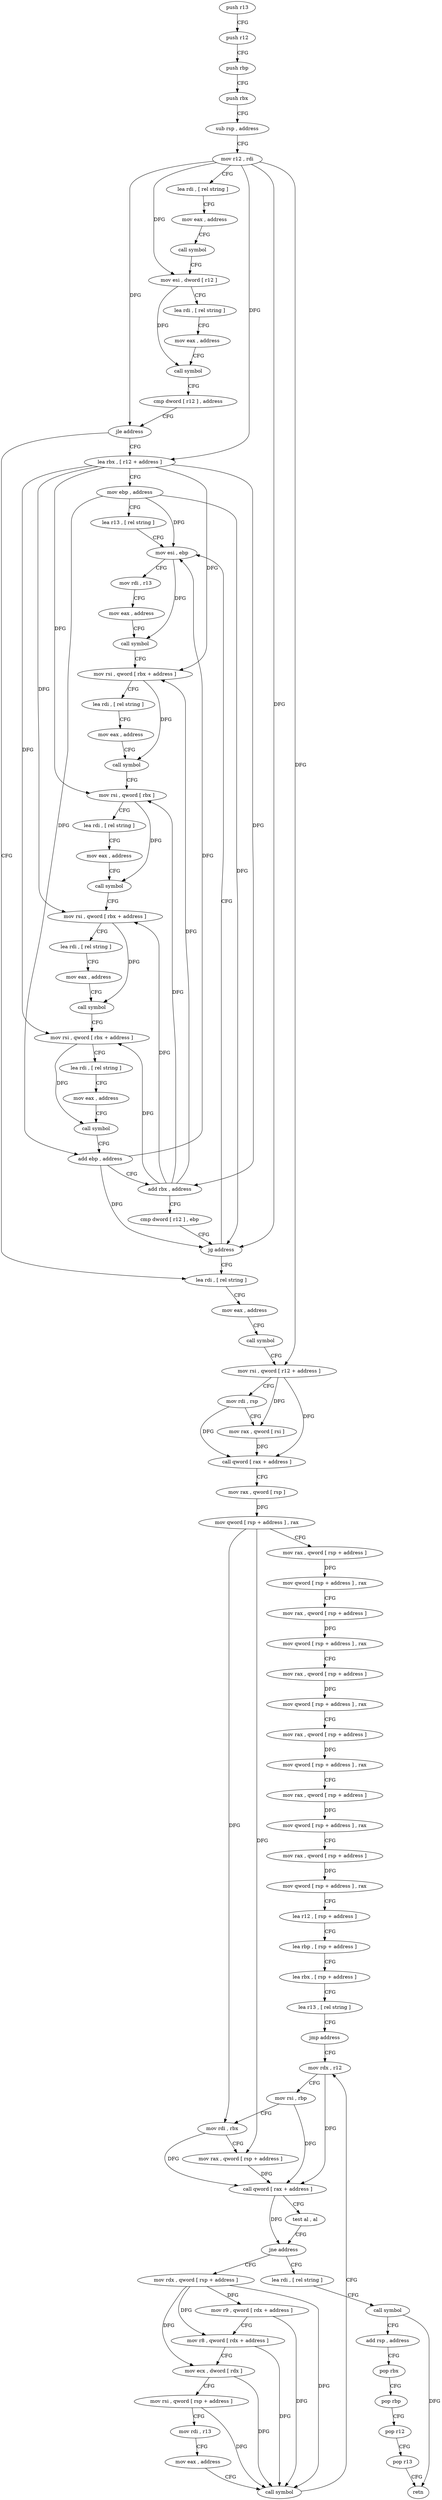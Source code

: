 digraph "func" {
"79628" [label = "push r13" ]
"79630" [label = "push r12" ]
"79632" [label = "push rbp" ]
"79633" [label = "push rbx" ]
"79634" [label = "sub rsp , address" ]
"79641" [label = "mov r12 , rdi" ]
"79644" [label = "lea rdi , [ rel string ]" ]
"79651" [label = "mov eax , address" ]
"79656" [label = "call symbol" ]
"79661" [label = "mov esi , dword [ r12 ]" ]
"79665" [label = "lea rdi , [ rel string ]" ]
"79672" [label = "mov eax , address" ]
"79677" [label = "call symbol" ]
"79682" [label = "cmp dword [ r12 ] , address" ]
"79687" [label = "jle address" ]
"79824" [label = "lea rdi , [ rel string ]" ]
"79693" [label = "lea rbx , [ r12 + address ]" ]
"79831" [label = "mov eax , address" ]
"79836" [label = "call symbol" ]
"79841" [label = "mov rsi , qword [ r12 + address ]" ]
"79849" [label = "mov rdi , rsp" ]
"79852" [label = "mov rax , qword [ rsi ]" ]
"79855" [label = "call qword [ rax + address ]" ]
"79861" [label = "mov rax , qword [ rsp ]" ]
"79865" [label = "mov qword [ rsp + address ] , rax" ]
"79870" [label = "mov rax , qword [ rsp + address ]" ]
"79875" [label = "mov qword [ rsp + address ] , rax" ]
"79880" [label = "mov rax , qword [ rsp + address ]" ]
"79885" [label = "mov qword [ rsp + address ] , rax" ]
"79890" [label = "mov rax , qword [ rsp + address ]" ]
"79895" [label = "mov qword [ rsp + address ] , rax" ]
"79900" [label = "mov rax , qword [ rsp + address ]" ]
"79905" [label = "mov qword [ rsp + address ] , rax" ]
"79910" [label = "mov rax , qword [ rsp + address ]" ]
"79915" [label = "mov qword [ rsp + address ] , rax" ]
"79920" [label = "mov rax , qword [ rsp + address ]" ]
"79925" [label = "mov qword [ rsp + address ] , rax" ]
"79933" [label = "lea r12 , [ rsp + address ]" ]
"79938" [label = "lea rbp , [ rsp + address ]" ]
"79943" [label = "lea rbx , [ rsp + address ]" ]
"79948" [label = "lea r13 , [ rel string ]" ]
"79955" [label = "jmp address" ]
"79990" [label = "mov rdx , r12" ]
"79698" [label = "mov ebp , address" ]
"79703" [label = "lea r13 , [ rel string ]" ]
"79710" [label = "mov esi , ebp" ]
"79993" [label = "mov rsi , rbp" ]
"79996" [label = "mov rdi , rbx" ]
"79999" [label = "mov rax , qword [ rsp + address ]" ]
"80004" [label = "call qword [ rax + address ]" ]
"80010" [label = "test al , al" ]
"80012" [label = "jne address" ]
"79957" [label = "mov rdx , qword [ rsp + address ]" ]
"80014" [label = "lea rdi , [ rel string ]" ]
"79712" [label = "mov rdi , r13" ]
"79715" [label = "mov eax , address" ]
"79720" [label = "call symbol" ]
"79725" [label = "mov rsi , qword [ rbx + address ]" ]
"79732" [label = "lea rdi , [ rel string ]" ]
"79739" [label = "mov eax , address" ]
"79744" [label = "call symbol" ]
"79749" [label = "mov rsi , qword [ rbx ]" ]
"79752" [label = "lea rdi , [ rel string ]" ]
"79759" [label = "mov eax , address" ]
"79764" [label = "call symbol" ]
"79769" [label = "mov rsi , qword [ rbx + address ]" ]
"79773" [label = "lea rdi , [ rel string ]" ]
"79780" [label = "mov eax , address" ]
"79785" [label = "call symbol" ]
"79790" [label = "mov rsi , qword [ rbx + address ]" ]
"79794" [label = "lea rdi , [ rel string ]" ]
"79801" [label = "mov eax , address" ]
"79806" [label = "call symbol" ]
"79811" [label = "add ebp , address" ]
"79814" [label = "add rbx , address" ]
"79818" [label = "cmp dword [ r12 ] , ebp" ]
"79822" [label = "jg address" ]
"79962" [label = "mov r9 , qword [ rdx + address ]" ]
"79966" [label = "mov r8 , qword [ rdx + address ]" ]
"79970" [label = "mov ecx , dword [ rdx ]" ]
"79972" [label = "mov rsi , qword [ rsp + address ]" ]
"79977" [label = "mov rdi , r13" ]
"79980" [label = "mov eax , address" ]
"79985" [label = "call symbol" ]
"80021" [label = "call symbol" ]
"80026" [label = "add rsp , address" ]
"80033" [label = "pop rbx" ]
"80034" [label = "pop rbp" ]
"80035" [label = "pop r12" ]
"80037" [label = "pop r13" ]
"80039" [label = "retn" ]
"79628" -> "79630" [ label = "CFG" ]
"79630" -> "79632" [ label = "CFG" ]
"79632" -> "79633" [ label = "CFG" ]
"79633" -> "79634" [ label = "CFG" ]
"79634" -> "79641" [ label = "CFG" ]
"79641" -> "79644" [ label = "CFG" ]
"79641" -> "79661" [ label = "DFG" ]
"79641" -> "79687" [ label = "DFG" ]
"79641" -> "79841" [ label = "DFG" ]
"79641" -> "79693" [ label = "DFG" ]
"79641" -> "79822" [ label = "DFG" ]
"79644" -> "79651" [ label = "CFG" ]
"79651" -> "79656" [ label = "CFG" ]
"79656" -> "79661" [ label = "CFG" ]
"79661" -> "79665" [ label = "CFG" ]
"79661" -> "79677" [ label = "DFG" ]
"79665" -> "79672" [ label = "CFG" ]
"79672" -> "79677" [ label = "CFG" ]
"79677" -> "79682" [ label = "CFG" ]
"79682" -> "79687" [ label = "CFG" ]
"79687" -> "79824" [ label = "CFG" ]
"79687" -> "79693" [ label = "CFG" ]
"79824" -> "79831" [ label = "CFG" ]
"79693" -> "79698" [ label = "CFG" ]
"79693" -> "79725" [ label = "DFG" ]
"79693" -> "79749" [ label = "DFG" ]
"79693" -> "79769" [ label = "DFG" ]
"79693" -> "79790" [ label = "DFG" ]
"79693" -> "79814" [ label = "DFG" ]
"79831" -> "79836" [ label = "CFG" ]
"79836" -> "79841" [ label = "CFG" ]
"79841" -> "79849" [ label = "CFG" ]
"79841" -> "79852" [ label = "DFG" ]
"79841" -> "79855" [ label = "DFG" ]
"79849" -> "79852" [ label = "CFG" ]
"79849" -> "79855" [ label = "DFG" ]
"79852" -> "79855" [ label = "DFG" ]
"79855" -> "79861" [ label = "CFG" ]
"79861" -> "79865" [ label = "DFG" ]
"79865" -> "79870" [ label = "CFG" ]
"79865" -> "79999" [ label = "DFG" ]
"79865" -> "79996" [ label = "DFG" ]
"79870" -> "79875" [ label = "DFG" ]
"79875" -> "79880" [ label = "CFG" ]
"79880" -> "79885" [ label = "DFG" ]
"79885" -> "79890" [ label = "CFG" ]
"79890" -> "79895" [ label = "DFG" ]
"79895" -> "79900" [ label = "CFG" ]
"79900" -> "79905" [ label = "DFG" ]
"79905" -> "79910" [ label = "CFG" ]
"79910" -> "79915" [ label = "DFG" ]
"79915" -> "79920" [ label = "CFG" ]
"79920" -> "79925" [ label = "DFG" ]
"79925" -> "79933" [ label = "CFG" ]
"79933" -> "79938" [ label = "CFG" ]
"79938" -> "79943" [ label = "CFG" ]
"79943" -> "79948" [ label = "CFG" ]
"79948" -> "79955" [ label = "CFG" ]
"79955" -> "79990" [ label = "CFG" ]
"79990" -> "79993" [ label = "CFG" ]
"79990" -> "80004" [ label = "DFG" ]
"79698" -> "79703" [ label = "CFG" ]
"79698" -> "79710" [ label = "DFG" ]
"79698" -> "79811" [ label = "DFG" ]
"79698" -> "79822" [ label = "DFG" ]
"79703" -> "79710" [ label = "CFG" ]
"79710" -> "79712" [ label = "CFG" ]
"79710" -> "79720" [ label = "DFG" ]
"79993" -> "79996" [ label = "CFG" ]
"79993" -> "80004" [ label = "DFG" ]
"79996" -> "79999" [ label = "CFG" ]
"79996" -> "80004" [ label = "DFG" ]
"79999" -> "80004" [ label = "DFG" ]
"80004" -> "80010" [ label = "CFG" ]
"80004" -> "80012" [ label = "DFG" ]
"80010" -> "80012" [ label = "CFG" ]
"80012" -> "79957" [ label = "CFG" ]
"80012" -> "80014" [ label = "CFG" ]
"79957" -> "79962" [ label = "DFG" ]
"79957" -> "79966" [ label = "DFG" ]
"79957" -> "79970" [ label = "DFG" ]
"79957" -> "79985" [ label = "DFG" ]
"80014" -> "80021" [ label = "CFG" ]
"79712" -> "79715" [ label = "CFG" ]
"79715" -> "79720" [ label = "CFG" ]
"79720" -> "79725" [ label = "CFG" ]
"79725" -> "79732" [ label = "CFG" ]
"79725" -> "79744" [ label = "DFG" ]
"79732" -> "79739" [ label = "CFG" ]
"79739" -> "79744" [ label = "CFG" ]
"79744" -> "79749" [ label = "CFG" ]
"79749" -> "79752" [ label = "CFG" ]
"79749" -> "79764" [ label = "DFG" ]
"79752" -> "79759" [ label = "CFG" ]
"79759" -> "79764" [ label = "CFG" ]
"79764" -> "79769" [ label = "CFG" ]
"79769" -> "79773" [ label = "CFG" ]
"79769" -> "79785" [ label = "DFG" ]
"79773" -> "79780" [ label = "CFG" ]
"79780" -> "79785" [ label = "CFG" ]
"79785" -> "79790" [ label = "CFG" ]
"79790" -> "79794" [ label = "CFG" ]
"79790" -> "79806" [ label = "DFG" ]
"79794" -> "79801" [ label = "CFG" ]
"79801" -> "79806" [ label = "CFG" ]
"79806" -> "79811" [ label = "CFG" ]
"79811" -> "79814" [ label = "CFG" ]
"79811" -> "79710" [ label = "DFG" ]
"79811" -> "79822" [ label = "DFG" ]
"79814" -> "79818" [ label = "CFG" ]
"79814" -> "79725" [ label = "DFG" ]
"79814" -> "79749" [ label = "DFG" ]
"79814" -> "79769" [ label = "DFG" ]
"79814" -> "79790" [ label = "DFG" ]
"79818" -> "79822" [ label = "CFG" ]
"79822" -> "79710" [ label = "CFG" ]
"79822" -> "79824" [ label = "CFG" ]
"79962" -> "79966" [ label = "CFG" ]
"79962" -> "79985" [ label = "DFG" ]
"79966" -> "79970" [ label = "CFG" ]
"79966" -> "79985" [ label = "DFG" ]
"79970" -> "79972" [ label = "CFG" ]
"79970" -> "79985" [ label = "DFG" ]
"79972" -> "79977" [ label = "CFG" ]
"79972" -> "79985" [ label = "DFG" ]
"79977" -> "79980" [ label = "CFG" ]
"79980" -> "79985" [ label = "CFG" ]
"79985" -> "79990" [ label = "CFG" ]
"80021" -> "80026" [ label = "CFG" ]
"80021" -> "80039" [ label = "DFG" ]
"80026" -> "80033" [ label = "CFG" ]
"80033" -> "80034" [ label = "CFG" ]
"80034" -> "80035" [ label = "CFG" ]
"80035" -> "80037" [ label = "CFG" ]
"80037" -> "80039" [ label = "CFG" ]
}
